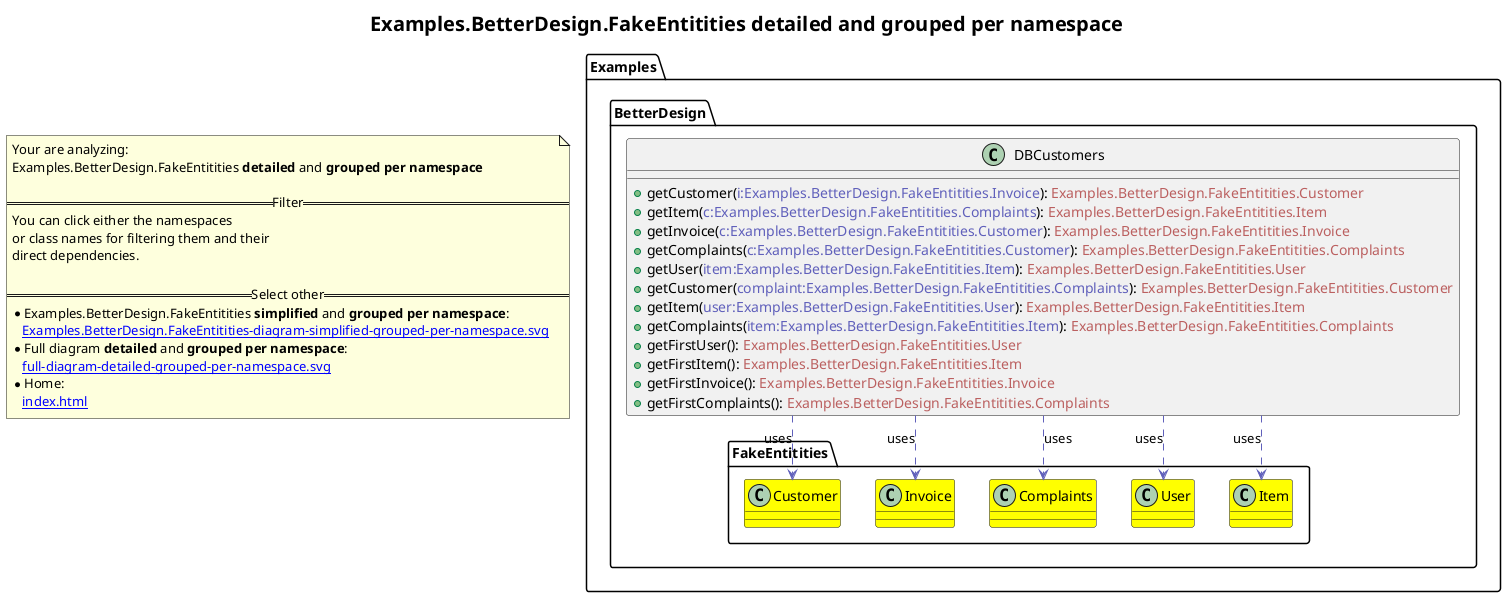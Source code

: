 @startuml
skinparam linetype ortho
title <size:20>Examples.BetterDesign.FakeEntitities **detailed** and **grouped per namespace**</size>
note "Your are analyzing:\nExamples.BetterDesign.FakeEntitities **detailed** and **grouped per namespace**\n\n==Filter==\nYou can click either the namespaces \nor class names for filtering them and their\ndirect dependencies.\n\n==Select other==\n* Examples.BetterDesign.FakeEntitities **simplified** and **grouped per namespace**:\n   [[Examples.BetterDesign.FakeEntitities-diagram-simplified-grouped-per-namespace.svg]]\n* Full diagram **detailed** and **grouped per namespace**:\n   [[full-diagram-detailed-grouped-per-namespace.svg]]\n* Home:\n   [[index.html]]" as FloatingNote
namespace Examples [[Examples-diagram-detailed-grouped-per-namespace.svg]] {
namespace Examples.BetterDesign [[Examples.BetterDesign-diagram-detailed-grouped-per-namespace.svg]] {
  class Examples.BetterDesign.DBCustomers [[Examples.BetterDesign.DBCustomers-diagram-detailed-grouped-per-namespace.svg]]  {
    + getCustomer(<font color="6060BB">i:Examples.BetterDesign.FakeEntitities.Invoice</font>): <font color="BB6060">Examples.BetterDesign.FakeEntitities.Customer</font>
    + getItem(<font color="6060BB">c:Examples.BetterDesign.FakeEntitities.Complaints</font>): <font color="BB6060">Examples.BetterDesign.FakeEntitities.Item</font>
    + getInvoice(<font color="6060BB">c:Examples.BetterDesign.FakeEntitities.Customer</font>): <font color="BB6060">Examples.BetterDesign.FakeEntitities.Invoice</font>
    + getComplaints(<font color="6060BB">c:Examples.BetterDesign.FakeEntitities.Customer</font>): <font color="BB6060">Examples.BetterDesign.FakeEntitities.Complaints</font>
    + getUser(<font color="6060BB">item:Examples.BetterDesign.FakeEntitities.Item</font>): <font color="BB6060">Examples.BetterDesign.FakeEntitities.User</font>
    + getCustomer(<font color="6060BB">complaint:Examples.BetterDesign.FakeEntitities.Complaints</font>): <font color="BB6060">Examples.BetterDesign.FakeEntitities.Customer</font>
    + getItem(<font color="6060BB">user:Examples.BetterDesign.FakeEntitities.User</font>): <font color="BB6060">Examples.BetterDesign.FakeEntitities.Item</font>
    + getComplaints(<font color="6060BB">item:Examples.BetterDesign.FakeEntitities.Item</font>): <font color="BB6060">Examples.BetterDesign.FakeEntitities.Complaints</font>
    + getFirstUser(<font color="6060BB"></font>): <font color="BB6060">Examples.BetterDesign.FakeEntitities.User</font>
    + getFirstItem(<font color="6060BB"></font>): <font color="BB6060">Examples.BetterDesign.FakeEntitities.Item</font>
    + getFirstInvoice(<font color="6060BB"></font>): <font color="BB6060">Examples.BetterDesign.FakeEntitities.Invoice</font>
    + getFirstComplaints(<font color="6060BB"></font>): <font color="BB6060">Examples.BetterDesign.FakeEntitities.Complaints</font>
  }
'Compared namespace Examples.BetterDesign [[Examples.BetterDesign-diagram-detailed-grouped-per-namespace.svg]] { with last element of   }
' Closing all previous_sub_namespace_list namespace None because file analysis is finished.
' Closing namespace BetterDesign
}
' Closing namespace Examples
}
namespace Examples [[Examples-diagram-detailed-grouped-per-namespace.svg]] {
namespace Examples.BetterDesign [[Examples.BetterDesign-diagram-detailed-grouped-per-namespace.svg]] {
namespace Examples.BetterDesign.FakeEntitities [[Examples.BetterDesign.FakeEntitities-diagram-detailed-grouped-per-namespace.svg]] {
    class Examples.BetterDesign.FakeEntitities.Item [[Examples.BetterDesign.FakeEntitities.Item-diagram-detailed-grouped-per-namespace.svg]] #yellow {
    }
    class Examples.BetterDesign.FakeEntitities.User [[Examples.BetterDesign.FakeEntitities.User-diagram-detailed-grouped-per-namespace.svg]] #yellow {
    }
    class Examples.BetterDesign.FakeEntitities.Complaints [[Examples.BetterDesign.FakeEntitities.Complaints-diagram-detailed-grouped-per-namespace.svg]] #yellow {
    }
    class Examples.BetterDesign.FakeEntitities.Invoice [[Examples.BetterDesign.FakeEntitities.Invoice-diagram-detailed-grouped-per-namespace.svg]] #yellow {
    }
    class Examples.BetterDesign.FakeEntitities.Customer [[Examples.BetterDesign.FakeEntitities.Customer-diagram-detailed-grouped-per-namespace.svg]] #yellow {
    }
'Compared namespace Examples.BetterDesign.FakeEntitities [[Examples.BetterDesign.FakeEntitities-diagram-detailed-grouped-per-namespace.svg]] { with last element of     }
' Closing all previous_sub_namespace_list namespace None because file analysis is finished.
' Closing namespace FakeEntitities
}
' Closing namespace BetterDesign
}
' Closing namespace Examples
}
 ' *************************************** 
 ' *************************************** 
 ' *************************************** 
' Class relations extracted from namespace:
' Examples.BetterDesign
Examples.BetterDesign.DBCustomers .[#6060BB].> Examples.BetterDesign.FakeEntitities.Customer  : uses 
Examples.BetterDesign.DBCustomers .[#6060BB].> Examples.BetterDesign.FakeEntitities.Invoice  : uses 
Examples.BetterDesign.DBCustomers .[#6060BB].> Examples.BetterDesign.FakeEntitities.Item  : uses 
Examples.BetterDesign.DBCustomers .[#6060BB].> Examples.BetterDesign.FakeEntitities.Complaints  : uses 
Examples.BetterDesign.DBCustomers .[#6060BB].> Examples.BetterDesign.FakeEntitities.User  : uses 
' Class relations extracted from namespace:
' Examples.BetterDesign.FakeEntitities
@enduml